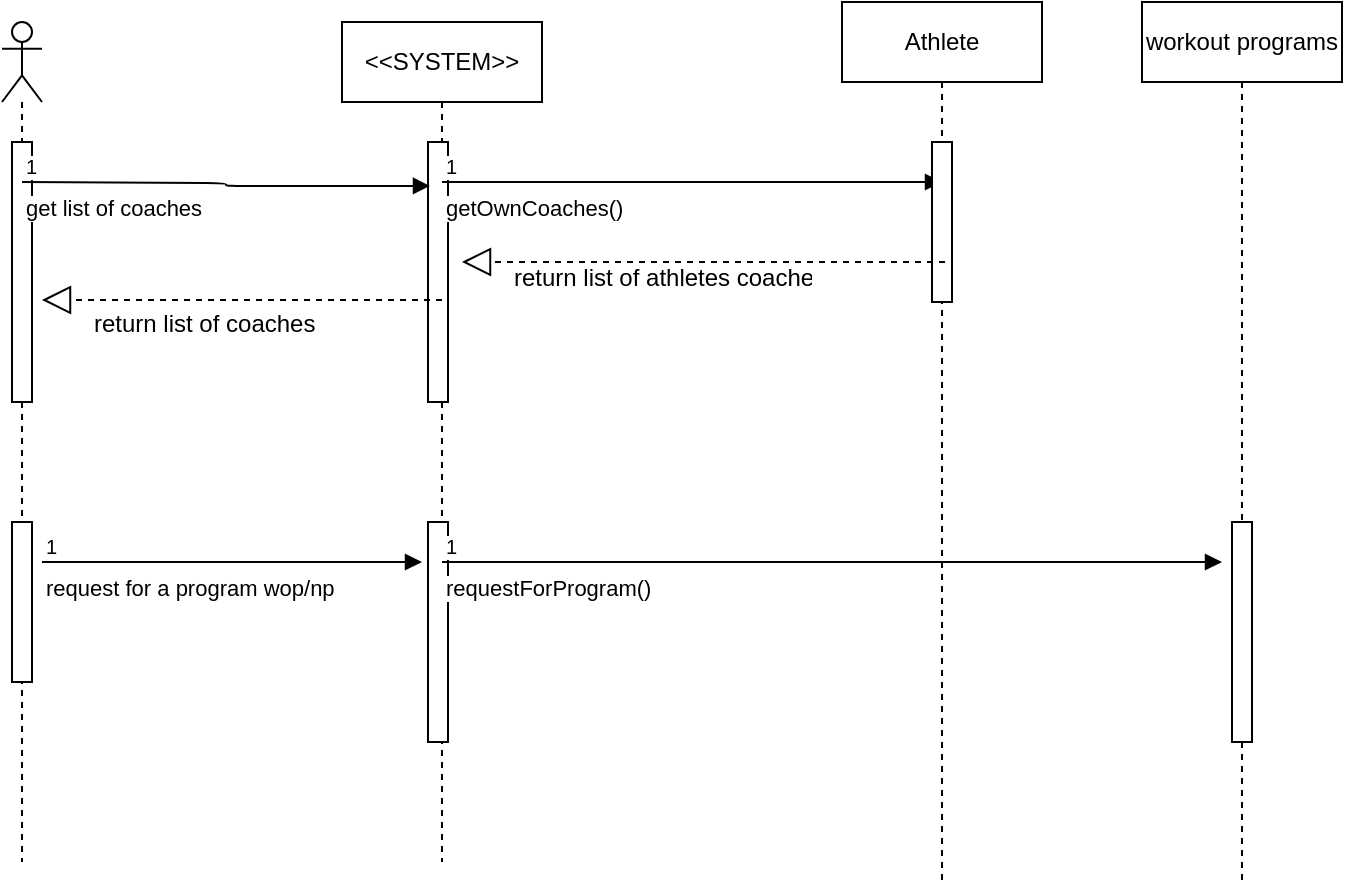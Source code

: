 <mxfile version="12.3.8" type="github" pages="1">
  <diagram id="xR1NO-RbYIgYDlHg0HIo" name="Page-1">
    <mxGraphModel dx="1408" dy="792" grid="1" gridSize="10" guides="1" tooltips="1" connect="1" arrows="1" fold="1" page="1" pageScale="1" pageWidth="850" pageHeight="1100" math="0" shadow="0">
      <root>
        <mxCell id="0"/>
        <mxCell id="1" parent="0"/>
        <mxCell id="CoEcBkly0u2FdhkzZ3iZ-1" value="&amp;lt;&amp;lt;SYSTEM&amp;gt;&amp;gt;" style="shape=umlLifeline;perimeter=lifelinePerimeter;whiteSpace=wrap;html=1;container=1;collapsible=0;recursiveResize=0;outlineConnect=0;" vertex="1" parent="1">
          <mxGeometry x="270" y="170" width="100" height="420" as="geometry"/>
        </mxCell>
        <mxCell id="CoEcBkly0u2FdhkzZ3iZ-14" value="" style="html=1;points=[];perimeter=orthogonalPerimeter;" vertex="1" parent="CoEcBkly0u2FdhkzZ3iZ-1">
          <mxGeometry x="43" y="60" width="10" height="130" as="geometry"/>
        </mxCell>
        <mxCell id="CoEcBkly0u2FdhkzZ3iZ-26" value="" style="html=1;points=[];perimeter=orthogonalPerimeter;" vertex="1" parent="CoEcBkly0u2FdhkzZ3iZ-1">
          <mxGeometry x="43" y="250" width="10" height="110" as="geometry"/>
        </mxCell>
        <mxCell id="CoEcBkly0u2FdhkzZ3iZ-30" value="requestForProgram()" style="endArrow=block;endFill=1;html=1;edgeStyle=orthogonalEdgeStyle;align=left;verticalAlign=top;" edge="1" parent="CoEcBkly0u2FdhkzZ3iZ-1">
          <mxGeometry x="-1" relative="1" as="geometry">
            <mxPoint x="50" y="270" as="sourcePoint"/>
            <mxPoint x="440" y="270" as="targetPoint"/>
          </mxGeometry>
        </mxCell>
        <mxCell id="CoEcBkly0u2FdhkzZ3iZ-31" value="1" style="resizable=0;html=1;align=left;verticalAlign=bottom;labelBackgroundColor=#ffffff;fontSize=10;" connectable="0" vertex="1" parent="CoEcBkly0u2FdhkzZ3iZ-30">
          <mxGeometry x="-1" relative="1" as="geometry"/>
        </mxCell>
        <mxCell id="CoEcBkly0u2FdhkzZ3iZ-2" value="" style="shape=umlLifeline;participant=umlActor;perimeter=lifelinePerimeter;whiteSpace=wrap;html=1;container=1;collapsible=0;recursiveResize=0;verticalAlign=top;spacingTop=36;labelBackgroundColor=#ffffff;outlineConnect=0;" vertex="1" parent="1">
          <mxGeometry x="100" y="170" width="20" height="420" as="geometry"/>
        </mxCell>
        <mxCell id="CoEcBkly0u2FdhkzZ3iZ-4" value="" style="html=1;points=[];perimeter=orthogonalPerimeter;" vertex="1" parent="CoEcBkly0u2FdhkzZ3iZ-2">
          <mxGeometry x="5" y="60" width="10" height="130" as="geometry"/>
        </mxCell>
        <mxCell id="CoEcBkly0u2FdhkzZ3iZ-5" value="get list of coaches" style="endArrow=block;endFill=1;html=1;edgeStyle=orthogonalEdgeStyle;align=left;verticalAlign=top;entryX=0.1;entryY=0.169;entryDx=0;entryDy=0;entryPerimeter=0;" edge="1" parent="CoEcBkly0u2FdhkzZ3iZ-2" target="CoEcBkly0u2FdhkzZ3iZ-14">
          <mxGeometry x="-1" relative="1" as="geometry">
            <mxPoint x="10" y="80" as="sourcePoint"/>
            <mxPoint x="170" y="80" as="targetPoint"/>
          </mxGeometry>
        </mxCell>
        <mxCell id="CoEcBkly0u2FdhkzZ3iZ-6" value="1" style="resizable=0;html=1;align=left;verticalAlign=bottom;labelBackgroundColor=#ffffff;fontSize=10;" connectable="0" vertex="1" parent="CoEcBkly0u2FdhkzZ3iZ-5">
          <mxGeometry x="-1" relative="1" as="geometry"/>
        </mxCell>
        <mxCell id="CoEcBkly0u2FdhkzZ3iZ-23" value="" style="html=1;points=[];perimeter=orthogonalPerimeter;" vertex="1" parent="CoEcBkly0u2FdhkzZ3iZ-2">
          <mxGeometry x="5" y="250" width="10" height="80" as="geometry"/>
        </mxCell>
        <mxCell id="CoEcBkly0u2FdhkzZ3iZ-3" value="workout programs" style="shape=umlLifeline;perimeter=lifelinePerimeter;whiteSpace=wrap;html=1;container=1;collapsible=0;recursiveResize=0;outlineConnect=0;" vertex="1" parent="1">
          <mxGeometry x="670" y="160" width="100" height="440" as="geometry"/>
        </mxCell>
        <mxCell id="CoEcBkly0u2FdhkzZ3iZ-29" value="" style="html=1;points=[];perimeter=orthogonalPerimeter;" vertex="1" parent="CoEcBkly0u2FdhkzZ3iZ-3">
          <mxGeometry x="45" y="260" width="10" height="110" as="geometry"/>
        </mxCell>
        <mxCell id="CoEcBkly0u2FdhkzZ3iZ-11" value="getOwnCoaches()" style="endArrow=block;endFill=1;html=1;edgeStyle=orthogonalEdgeStyle;align=left;verticalAlign=top;" edge="1" parent="1">
          <mxGeometry x="-1" relative="1" as="geometry">
            <mxPoint x="320" y="250" as="sourcePoint"/>
            <mxPoint x="570" y="250" as="targetPoint"/>
          </mxGeometry>
        </mxCell>
        <mxCell id="CoEcBkly0u2FdhkzZ3iZ-12" value="1" style="resizable=0;html=1;align=left;verticalAlign=bottom;labelBackgroundColor=#ffffff;fontSize=10;" connectable="0" vertex="1" parent="CoEcBkly0u2FdhkzZ3iZ-11">
          <mxGeometry x="-1" relative="1" as="geometry"/>
        </mxCell>
        <mxCell id="CoEcBkly0u2FdhkzZ3iZ-13" value="Athlete" style="shape=umlLifeline;perimeter=lifelinePerimeter;whiteSpace=wrap;html=1;container=1;collapsible=0;recursiveResize=0;outlineConnect=0;" vertex="1" parent="1">
          <mxGeometry x="520" y="160" width="100" height="440" as="geometry"/>
        </mxCell>
        <mxCell id="CoEcBkly0u2FdhkzZ3iZ-17" value="" style="html=1;points=[];perimeter=orthogonalPerimeter;" vertex="1" parent="CoEcBkly0u2FdhkzZ3iZ-13">
          <mxGeometry x="45" y="70" width="10" height="80" as="geometry"/>
        </mxCell>
        <mxCell id="CoEcBkly0u2FdhkzZ3iZ-18" value="" style="endArrow=block;dashed=1;endFill=0;endSize=12;html=1;" edge="1" parent="1">
          <mxGeometry width="160" relative="1" as="geometry">
            <mxPoint x="571.5" y="290" as="sourcePoint"/>
            <mxPoint x="330" y="290" as="targetPoint"/>
          </mxGeometry>
        </mxCell>
        <mxCell id="CoEcBkly0u2FdhkzZ3iZ-20" value="return list of athletes coaches" style="text;strokeColor=none;fillColor=none;align=left;verticalAlign=top;spacingLeft=4;spacingRight=4;overflow=hidden;rotatable=0;points=[[0,0.5],[1,0.5]];portConstraint=eastwest;" vertex="1" parent="1">
          <mxGeometry x="350" y="284" width="160" height="26" as="geometry"/>
        </mxCell>
        <mxCell id="CoEcBkly0u2FdhkzZ3iZ-21" value="" style="endArrow=block;dashed=1;endFill=0;endSize=12;html=1;" edge="1" parent="1">
          <mxGeometry width="160" relative="1" as="geometry">
            <mxPoint x="320" y="309" as="sourcePoint"/>
            <mxPoint x="120" y="309" as="targetPoint"/>
          </mxGeometry>
        </mxCell>
        <mxCell id="CoEcBkly0u2FdhkzZ3iZ-22" value="return list of coaches" style="text;strokeColor=none;fillColor=none;align=left;verticalAlign=top;spacingLeft=4;spacingRight=4;overflow=hidden;rotatable=0;points=[[0,0.5],[1,0.5]];portConstraint=eastwest;" vertex="1" parent="1">
          <mxGeometry x="140" y="307" width="130" height="26" as="geometry"/>
        </mxCell>
        <mxCell id="CoEcBkly0u2FdhkzZ3iZ-27" value="request for a program wop/np" style="endArrow=block;endFill=1;html=1;edgeStyle=orthogonalEdgeStyle;align=left;verticalAlign=top;" edge="1" parent="1">
          <mxGeometry x="-1" relative="1" as="geometry">
            <mxPoint x="120" y="440" as="sourcePoint"/>
            <mxPoint x="310" y="440" as="targetPoint"/>
          </mxGeometry>
        </mxCell>
        <mxCell id="CoEcBkly0u2FdhkzZ3iZ-28" value="1" style="resizable=0;html=1;align=left;verticalAlign=bottom;labelBackgroundColor=#ffffff;fontSize=10;" connectable="0" vertex="1" parent="CoEcBkly0u2FdhkzZ3iZ-27">
          <mxGeometry x="-1" relative="1" as="geometry"/>
        </mxCell>
      </root>
    </mxGraphModel>
  </diagram>
</mxfile>
